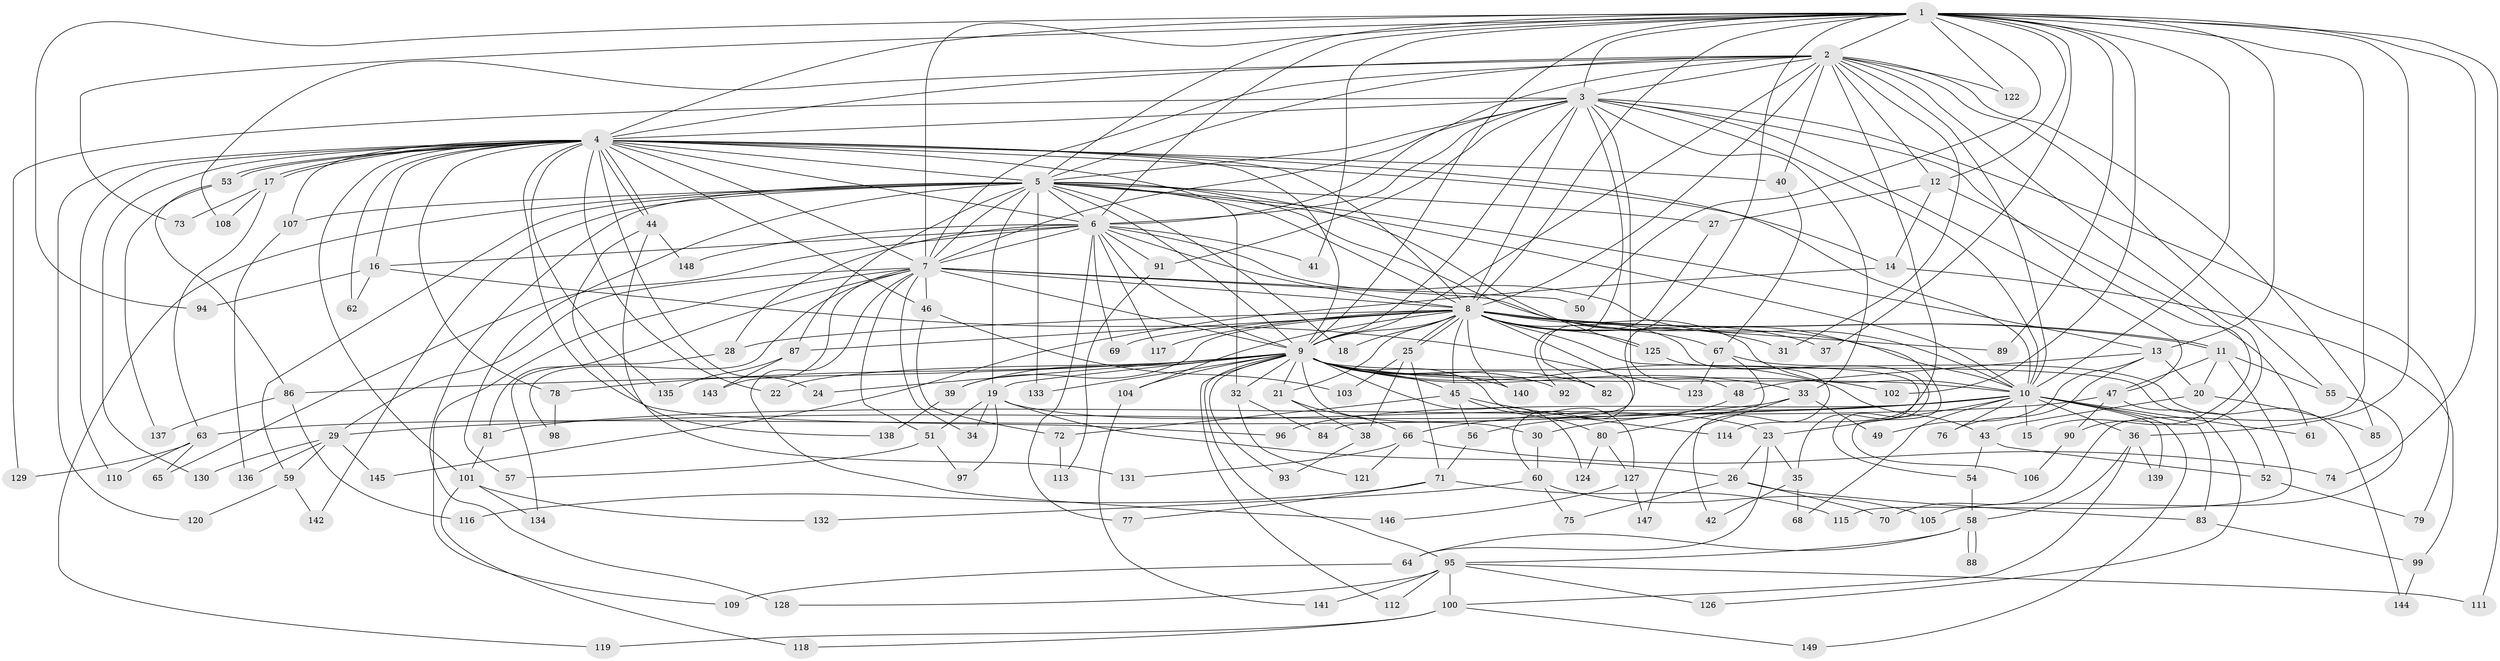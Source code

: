 // Generated by graph-tools (version 1.1) at 2025/25/03/09/25 03:25:37]
// undirected, 149 vertices, 323 edges
graph export_dot {
graph [start="1"]
  node [color=gray90,style=filled];
  1;
  2;
  3;
  4;
  5;
  6;
  7;
  8;
  9;
  10;
  11;
  12;
  13;
  14;
  15;
  16;
  17;
  18;
  19;
  20;
  21;
  22;
  23;
  24;
  25;
  26;
  27;
  28;
  29;
  30;
  31;
  32;
  33;
  34;
  35;
  36;
  37;
  38;
  39;
  40;
  41;
  42;
  43;
  44;
  45;
  46;
  47;
  48;
  49;
  50;
  51;
  52;
  53;
  54;
  55;
  56;
  57;
  58;
  59;
  60;
  61;
  62;
  63;
  64;
  65;
  66;
  67;
  68;
  69;
  70;
  71;
  72;
  73;
  74;
  75;
  76;
  77;
  78;
  79;
  80;
  81;
  82;
  83;
  84;
  85;
  86;
  87;
  88;
  89;
  90;
  91;
  92;
  93;
  94;
  95;
  96;
  97;
  98;
  99;
  100;
  101;
  102;
  103;
  104;
  105;
  106;
  107;
  108;
  109;
  110;
  111;
  112;
  113;
  114;
  115;
  116;
  117;
  118;
  119;
  120;
  121;
  122;
  123;
  124;
  125;
  126;
  127;
  128;
  129;
  130;
  131;
  132;
  133;
  134;
  135;
  136;
  137;
  138;
  139;
  140;
  141;
  142;
  143;
  144;
  145;
  146;
  147;
  148;
  149;
  1 -- 2;
  1 -- 3;
  1 -- 4;
  1 -- 5;
  1 -- 6;
  1 -- 7;
  1 -- 8;
  1 -- 9;
  1 -- 10;
  1 -- 12;
  1 -- 13;
  1 -- 36;
  1 -- 37;
  1 -- 41;
  1 -- 50;
  1 -- 70;
  1 -- 73;
  1 -- 74;
  1 -- 84;
  1 -- 89;
  1 -- 94;
  1 -- 102;
  1 -- 111;
  1 -- 122;
  2 -- 3;
  2 -- 4;
  2 -- 5;
  2 -- 6;
  2 -- 7;
  2 -- 8;
  2 -- 9;
  2 -- 10;
  2 -- 12;
  2 -- 31;
  2 -- 40;
  2 -- 55;
  2 -- 85;
  2 -- 90;
  2 -- 108;
  2 -- 114;
  2 -- 122;
  3 -- 4;
  3 -- 5;
  3 -- 6;
  3 -- 7;
  3 -- 8;
  3 -- 9;
  3 -- 10;
  3 -- 15;
  3 -- 33;
  3 -- 47;
  3 -- 48;
  3 -- 79;
  3 -- 91;
  3 -- 92;
  3 -- 129;
  4 -- 5;
  4 -- 6;
  4 -- 7;
  4 -- 8;
  4 -- 9;
  4 -- 10;
  4 -- 14;
  4 -- 16;
  4 -- 17;
  4 -- 17;
  4 -- 22;
  4 -- 24;
  4 -- 32;
  4 -- 40;
  4 -- 44;
  4 -- 44;
  4 -- 46;
  4 -- 53;
  4 -- 53;
  4 -- 62;
  4 -- 78;
  4 -- 96;
  4 -- 101;
  4 -- 107;
  4 -- 110;
  4 -- 120;
  4 -- 130;
  4 -- 135;
  5 -- 6;
  5 -- 7;
  5 -- 8;
  5 -- 9;
  5 -- 10;
  5 -- 13;
  5 -- 18;
  5 -- 19;
  5 -- 27;
  5 -- 57;
  5 -- 59;
  5 -- 87;
  5 -- 106;
  5 -- 107;
  5 -- 119;
  5 -- 125;
  5 -- 128;
  5 -- 133;
  5 -- 142;
  6 -- 7;
  6 -- 8;
  6 -- 9;
  6 -- 10;
  6 -- 16;
  6 -- 28;
  6 -- 41;
  6 -- 65;
  6 -- 69;
  6 -- 77;
  6 -- 91;
  6 -- 117;
  6 -- 148;
  7 -- 8;
  7 -- 9;
  7 -- 10;
  7 -- 29;
  7 -- 34;
  7 -- 46;
  7 -- 50;
  7 -- 51;
  7 -- 81;
  7 -- 98;
  7 -- 109;
  7 -- 143;
  7 -- 146;
  8 -- 9;
  8 -- 10;
  8 -- 11;
  8 -- 11;
  8 -- 18;
  8 -- 21;
  8 -- 25;
  8 -- 25;
  8 -- 28;
  8 -- 31;
  8 -- 35;
  8 -- 37;
  8 -- 39;
  8 -- 45;
  8 -- 54;
  8 -- 60;
  8 -- 67;
  8 -- 69;
  8 -- 87;
  8 -- 89;
  8 -- 104;
  8 -- 117;
  8 -- 125;
  8 -- 140;
  9 -- 10;
  9 -- 19;
  9 -- 21;
  9 -- 22;
  9 -- 24;
  9 -- 30;
  9 -- 32;
  9 -- 33;
  9 -- 39;
  9 -- 43;
  9 -- 45;
  9 -- 52;
  9 -- 78;
  9 -- 82;
  9 -- 86;
  9 -- 92;
  9 -- 93;
  9 -- 95;
  9 -- 102;
  9 -- 104;
  9 -- 112;
  9 -- 124;
  9 -- 127;
  9 -- 133;
  9 -- 140;
  10 -- 15;
  10 -- 23;
  10 -- 29;
  10 -- 30;
  10 -- 36;
  10 -- 61;
  10 -- 66;
  10 -- 68;
  10 -- 76;
  10 -- 83;
  10 -- 96;
  10 -- 139;
  10 -- 149;
  11 -- 20;
  11 -- 47;
  11 -- 55;
  11 -- 115;
  12 -- 14;
  12 -- 27;
  12 -- 61;
  13 -- 20;
  13 -- 48;
  13 -- 49;
  13 -- 76;
  14 -- 99;
  14 -- 145;
  16 -- 62;
  16 -- 94;
  16 -- 123;
  17 -- 63;
  17 -- 73;
  17 -- 108;
  19 -- 23;
  19 -- 26;
  19 -- 34;
  19 -- 51;
  19 -- 97;
  20 -- 43;
  20 -- 85;
  21 -- 38;
  21 -- 66;
  23 -- 26;
  23 -- 35;
  23 -- 64;
  25 -- 38;
  25 -- 71;
  25 -- 103;
  26 -- 70;
  26 -- 75;
  26 -- 83;
  27 -- 82;
  28 -- 134;
  29 -- 59;
  29 -- 130;
  29 -- 136;
  29 -- 145;
  30 -- 60;
  32 -- 84;
  32 -- 121;
  33 -- 42;
  33 -- 49;
  33 -- 63;
  35 -- 42;
  35 -- 68;
  36 -- 58;
  36 -- 100;
  36 -- 139;
  38 -- 93;
  39 -- 138;
  40 -- 67;
  43 -- 52;
  43 -- 54;
  44 -- 131;
  44 -- 138;
  44 -- 148;
  45 -- 56;
  45 -- 72;
  45 -- 80;
  45 -- 114;
  46 -- 72;
  46 -- 103;
  47 -- 81;
  47 -- 90;
  47 -- 126;
  48 -- 56;
  51 -- 57;
  51 -- 97;
  52 -- 79;
  53 -- 86;
  53 -- 137;
  54 -- 58;
  55 -- 105;
  56 -- 71;
  58 -- 64;
  58 -- 88;
  58 -- 88;
  58 -- 95;
  59 -- 120;
  59 -- 142;
  60 -- 75;
  60 -- 105;
  60 -- 132;
  63 -- 65;
  63 -- 110;
  63 -- 129;
  64 -- 109;
  66 -- 74;
  66 -- 121;
  66 -- 131;
  67 -- 80;
  67 -- 123;
  67 -- 144;
  71 -- 77;
  71 -- 115;
  71 -- 116;
  72 -- 113;
  78 -- 98;
  80 -- 124;
  80 -- 127;
  81 -- 101;
  83 -- 99;
  86 -- 116;
  86 -- 137;
  87 -- 135;
  87 -- 143;
  90 -- 106;
  91 -- 113;
  95 -- 100;
  95 -- 111;
  95 -- 112;
  95 -- 126;
  95 -- 128;
  95 -- 141;
  99 -- 144;
  100 -- 118;
  100 -- 119;
  100 -- 149;
  101 -- 118;
  101 -- 132;
  101 -- 134;
  104 -- 141;
  107 -- 136;
  125 -- 147;
  127 -- 146;
  127 -- 147;
}
